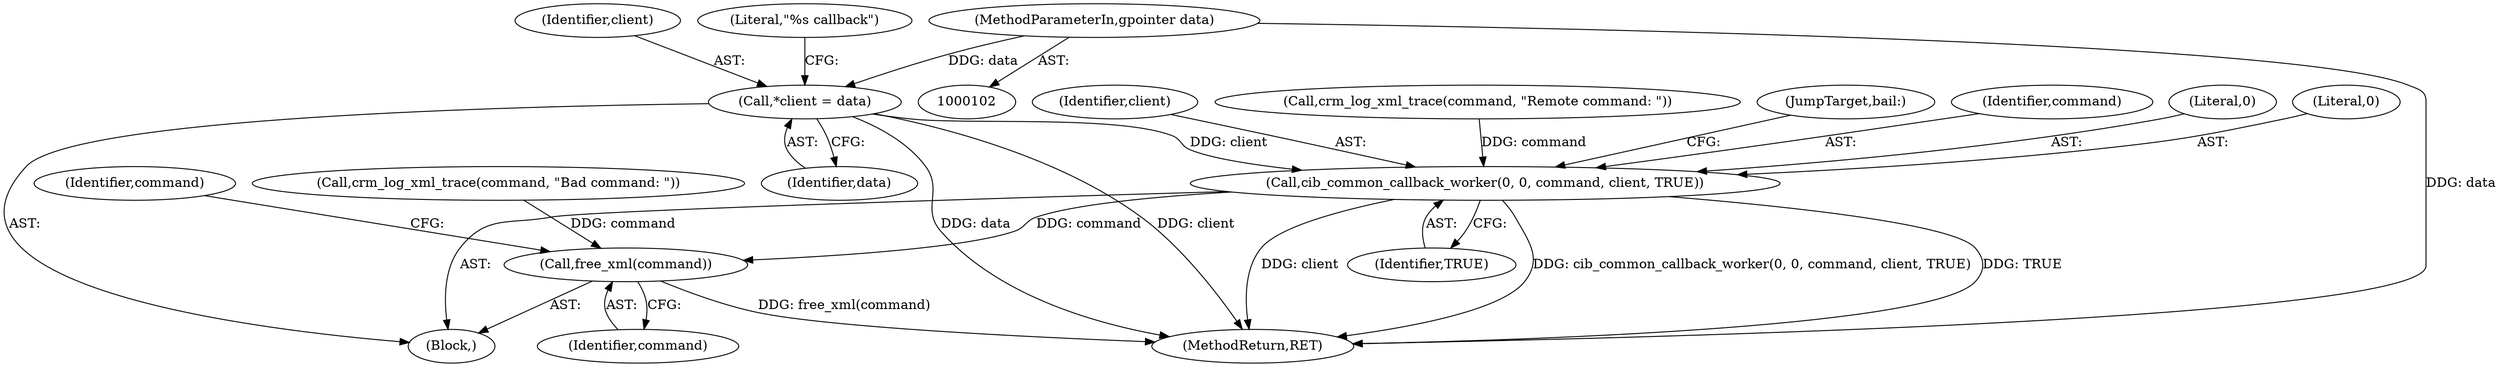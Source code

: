 digraph "0_pacemaker_564f7cc2a51dcd2f28ab12a13394f31be5aa3c93_3@pointer" {
"1000114" [label="(Call,*client = data)"];
"1000103" [label="(MethodParameterIn,gpointer data)"];
"1000291" [label="(Call,cib_common_callback_worker(0, 0, command, client, TRUE))"];
"1000298" [label="(Call,free_xml(command))"];
"1000294" [label="(Identifier,command)"];
"1000293" [label="(Literal,0)"];
"1000301" [label="(Identifier,command)"];
"1000298" [label="(Call,free_xml(command))"];
"1000115" [label="(Identifier,client)"];
"1000292" [label="(Literal,0)"];
"1000103" [label="(MethodParameterIn,gpointer data)"];
"1000296" [label="(Identifier,TRUE)"];
"1000291" [label="(Call,cib_common_callback_worker(0, 0, command, client, TRUE))"];
"1000295" [label="(Identifier,client)"];
"1000151" [label="(Call,crm_log_xml_trace(command, \"Bad command: \"))"];
"1000305" [label="(MethodReturn,RET)"];
"1000104" [label="(Block,)"];
"1000118" [label="(Literal,\"%s callback\")"];
"1000288" [label="(Call,crm_log_xml_trace(command, \"Remote command: \"))"];
"1000114" [label="(Call,*client = data)"];
"1000297" [label="(JumpTarget,bail:)"];
"1000299" [label="(Identifier,command)"];
"1000116" [label="(Identifier,data)"];
"1000114" -> "1000104"  [label="AST: "];
"1000114" -> "1000116"  [label="CFG: "];
"1000115" -> "1000114"  [label="AST: "];
"1000116" -> "1000114"  [label="AST: "];
"1000118" -> "1000114"  [label="CFG: "];
"1000114" -> "1000305"  [label="DDG: client"];
"1000114" -> "1000305"  [label="DDG: data"];
"1000103" -> "1000114"  [label="DDG: data"];
"1000114" -> "1000291"  [label="DDG: client"];
"1000103" -> "1000102"  [label="AST: "];
"1000103" -> "1000305"  [label="DDG: data"];
"1000291" -> "1000104"  [label="AST: "];
"1000291" -> "1000296"  [label="CFG: "];
"1000292" -> "1000291"  [label="AST: "];
"1000293" -> "1000291"  [label="AST: "];
"1000294" -> "1000291"  [label="AST: "];
"1000295" -> "1000291"  [label="AST: "];
"1000296" -> "1000291"  [label="AST: "];
"1000297" -> "1000291"  [label="CFG: "];
"1000291" -> "1000305"  [label="DDG: cib_common_callback_worker(0, 0, command, client, TRUE)"];
"1000291" -> "1000305"  [label="DDG: TRUE"];
"1000291" -> "1000305"  [label="DDG: client"];
"1000288" -> "1000291"  [label="DDG: command"];
"1000291" -> "1000298"  [label="DDG: command"];
"1000298" -> "1000104"  [label="AST: "];
"1000298" -> "1000299"  [label="CFG: "];
"1000299" -> "1000298"  [label="AST: "];
"1000301" -> "1000298"  [label="CFG: "];
"1000298" -> "1000305"  [label="DDG: free_xml(command)"];
"1000151" -> "1000298"  [label="DDG: command"];
}
